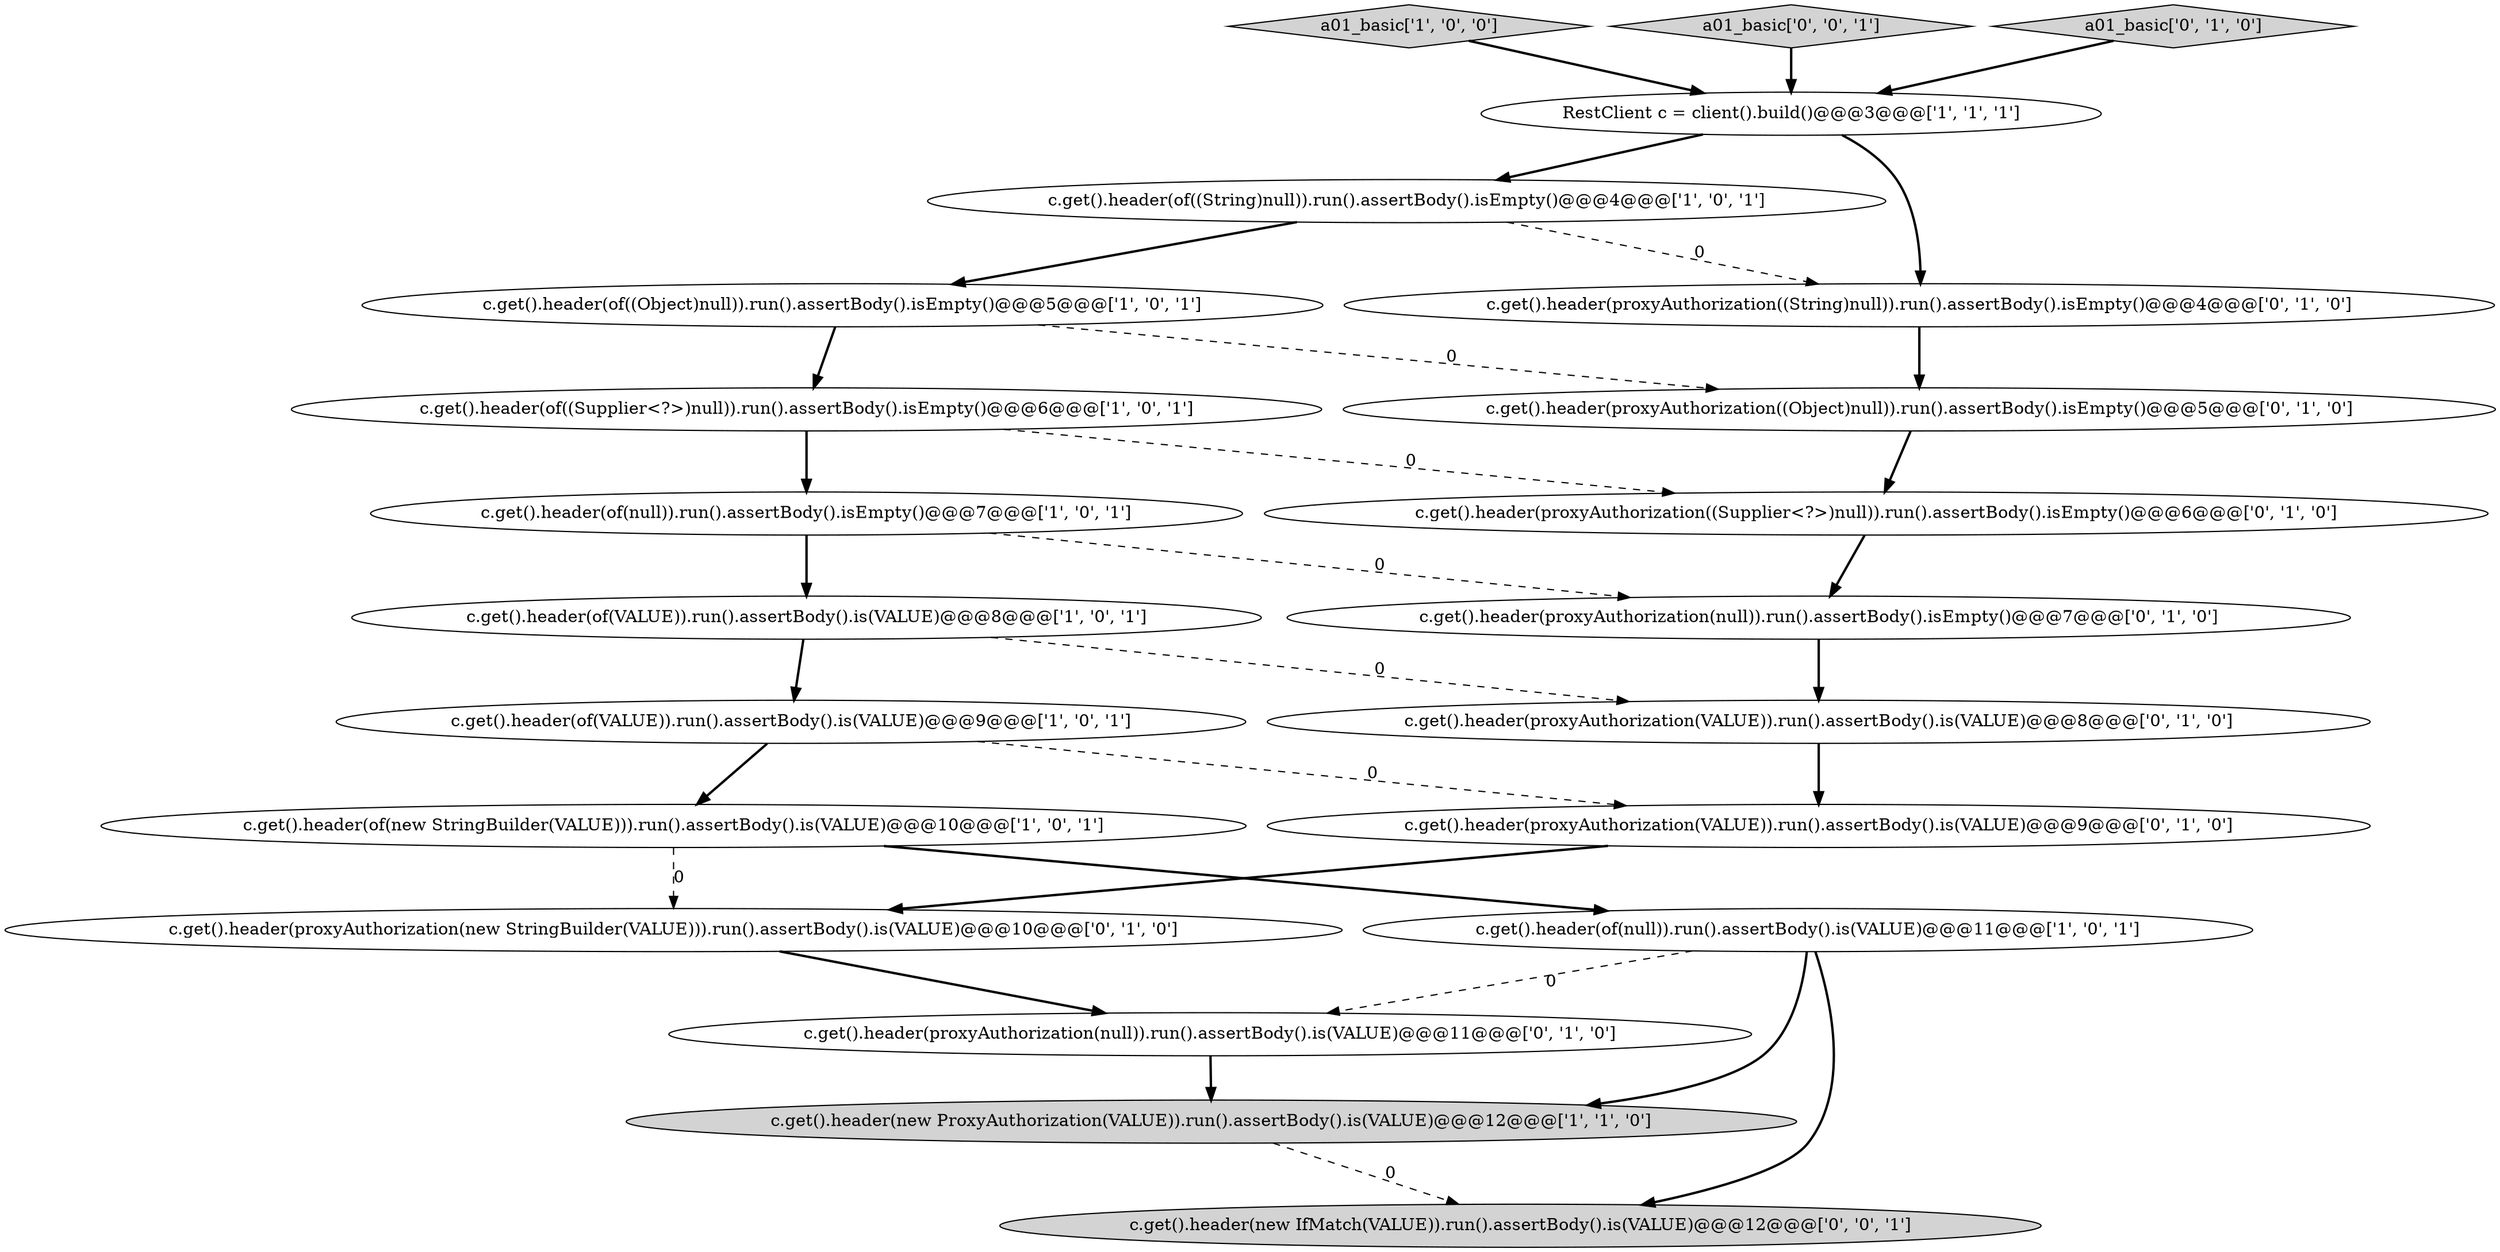 digraph {
10 [style = filled, label = "c.get().header(new ProxyAuthorization(VALUE)).run().assertBody().is(VALUE)@@@12@@@['1', '1', '0']", fillcolor = lightgray, shape = ellipse image = "AAA0AAABBB1BBB"];
20 [style = filled, label = "c.get().header(new IfMatch(VALUE)).run().assertBody().is(VALUE)@@@12@@@['0', '0', '1']", fillcolor = lightgray, shape = ellipse image = "AAA0AAABBB3BBB"];
3 [style = filled, label = "c.get().header(of(VALUE)).run().assertBody().is(VALUE)@@@9@@@['1', '0', '1']", fillcolor = white, shape = ellipse image = "AAA0AAABBB1BBB"];
2 [style = filled, label = "c.get().header(of((String)null)).run().assertBody().isEmpty()@@@4@@@['1', '0', '1']", fillcolor = white, shape = ellipse image = "AAA0AAABBB1BBB"];
11 [style = filled, label = "c.get().header(proxyAuthorization(VALUE)).run().assertBody().is(VALUE)@@@9@@@['0', '1', '0']", fillcolor = white, shape = ellipse image = "AAA1AAABBB2BBB"];
5 [style = filled, label = "a01_basic['1', '0', '0']", fillcolor = lightgray, shape = diamond image = "AAA0AAABBB1BBB"];
4 [style = filled, label = "c.get().header(of(new StringBuilder(VALUE))).run().assertBody().is(VALUE)@@@10@@@['1', '0', '1']", fillcolor = white, shape = ellipse image = "AAA0AAABBB1BBB"];
21 [style = filled, label = "a01_basic['0', '0', '1']", fillcolor = lightgray, shape = diamond image = "AAA0AAABBB3BBB"];
19 [style = filled, label = "c.get().header(proxyAuthorization((Object)null)).run().assertBody().isEmpty()@@@5@@@['0', '1', '0']", fillcolor = white, shape = ellipse image = "AAA1AAABBB2BBB"];
8 [style = filled, label = "c.get().header(of((Object)null)).run().assertBody().isEmpty()@@@5@@@['1', '0', '1']", fillcolor = white, shape = ellipse image = "AAA0AAABBB1BBB"];
6 [style = filled, label = "c.get().header(of(null)).run().assertBody().isEmpty()@@@7@@@['1', '0', '1']", fillcolor = white, shape = ellipse image = "AAA0AAABBB1BBB"];
7 [style = filled, label = "c.get().header(of(VALUE)).run().assertBody().is(VALUE)@@@8@@@['1', '0', '1']", fillcolor = white, shape = ellipse image = "AAA0AAABBB1BBB"];
9 [style = filled, label = "c.get().header(of(null)).run().assertBody().is(VALUE)@@@11@@@['1', '0', '1']", fillcolor = white, shape = ellipse image = "AAA0AAABBB1BBB"];
15 [style = filled, label = "c.get().header(proxyAuthorization(VALUE)).run().assertBody().is(VALUE)@@@8@@@['0', '1', '0']", fillcolor = white, shape = ellipse image = "AAA1AAABBB2BBB"];
16 [style = filled, label = "c.get().header(proxyAuthorization(new StringBuilder(VALUE))).run().assertBody().is(VALUE)@@@10@@@['0', '1', '0']", fillcolor = white, shape = ellipse image = "AAA1AAABBB2BBB"];
13 [style = filled, label = "c.get().header(proxyAuthorization((String)null)).run().assertBody().isEmpty()@@@4@@@['0', '1', '0']", fillcolor = white, shape = ellipse image = "AAA1AAABBB2BBB"];
14 [style = filled, label = "c.get().header(proxyAuthorization(null)).run().assertBody().isEmpty()@@@7@@@['0', '1', '0']", fillcolor = white, shape = ellipse image = "AAA1AAABBB2BBB"];
12 [style = filled, label = "a01_basic['0', '1', '0']", fillcolor = lightgray, shape = diamond image = "AAA0AAABBB2BBB"];
18 [style = filled, label = "c.get().header(proxyAuthorization(null)).run().assertBody().is(VALUE)@@@11@@@['0', '1', '0']", fillcolor = white, shape = ellipse image = "AAA1AAABBB2BBB"];
17 [style = filled, label = "c.get().header(proxyAuthorization((Supplier<?>)null)).run().assertBody().isEmpty()@@@6@@@['0', '1', '0']", fillcolor = white, shape = ellipse image = "AAA1AAABBB2BBB"];
0 [style = filled, label = "c.get().header(of((Supplier<?>)null)).run().assertBody().isEmpty()@@@6@@@['1', '0', '1']", fillcolor = white, shape = ellipse image = "AAA0AAABBB1BBB"];
1 [style = filled, label = "RestClient c = client().build()@@@3@@@['1', '1', '1']", fillcolor = white, shape = ellipse image = "AAA0AAABBB1BBB"];
0->6 [style = bold, label=""];
9->18 [style = dashed, label="0"];
7->15 [style = dashed, label="0"];
13->19 [style = bold, label=""];
8->0 [style = bold, label=""];
6->14 [style = dashed, label="0"];
16->18 [style = bold, label=""];
9->20 [style = bold, label=""];
5->1 [style = bold, label=""];
4->16 [style = dashed, label="0"];
12->1 [style = bold, label=""];
3->11 [style = dashed, label="0"];
17->14 [style = bold, label=""];
11->16 [style = bold, label=""];
2->8 [style = bold, label=""];
7->3 [style = bold, label=""];
8->19 [style = dashed, label="0"];
15->11 [style = bold, label=""];
4->9 [style = bold, label=""];
19->17 [style = bold, label=""];
18->10 [style = bold, label=""];
0->17 [style = dashed, label="0"];
21->1 [style = bold, label=""];
6->7 [style = bold, label=""];
14->15 [style = bold, label=""];
10->20 [style = dashed, label="0"];
1->2 [style = bold, label=""];
3->4 [style = bold, label=""];
2->13 [style = dashed, label="0"];
9->10 [style = bold, label=""];
1->13 [style = bold, label=""];
}
